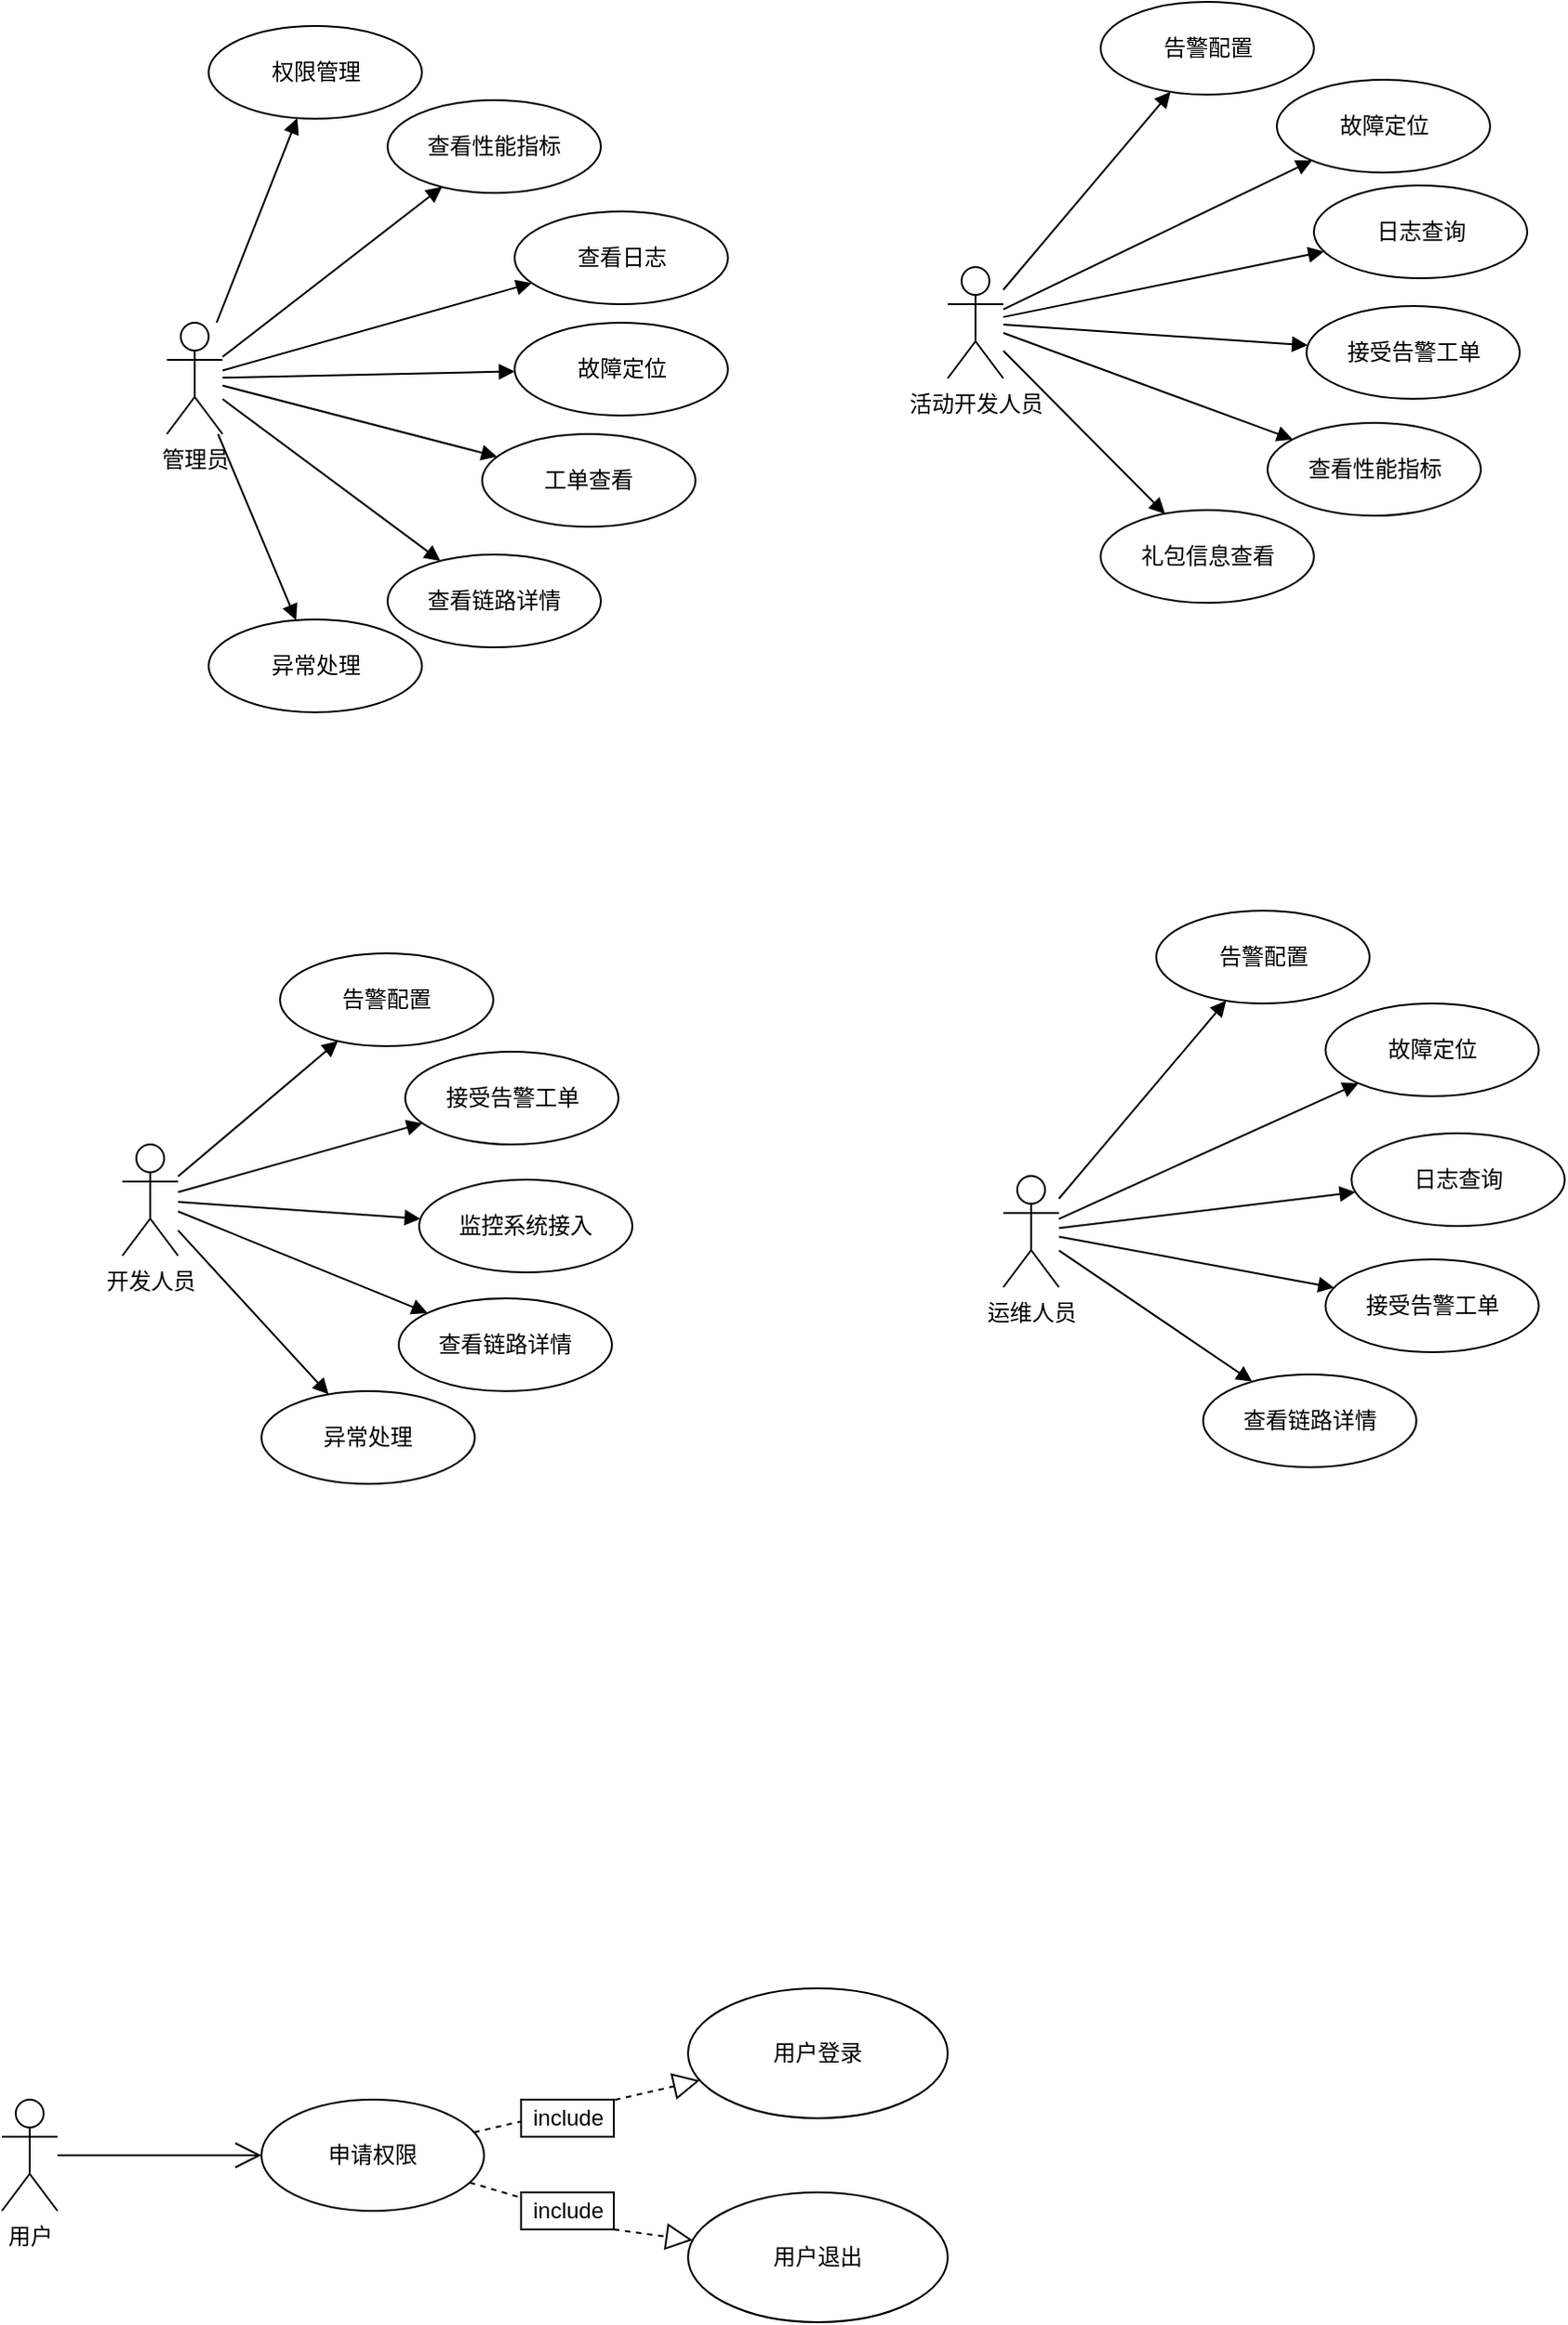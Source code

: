 <mxfile version="20.0.4" type="github">
  <diagram id="accJ7N_L74ea_RSTQcrK" name="Page-1">
    <mxGraphModel dx="1422" dy="794" grid="0" gridSize="10" guides="1" tooltips="1" connect="1" arrows="1" fold="1" page="1" pageScale="1" pageWidth="827" pageHeight="1169" math="0" shadow="0">
      <root>
        <mxCell id="0" />
        <mxCell id="1" parent="0" />
        <mxCell id="HElb8EKQKASEjrZ3UNd6-16" value="管理员" style="shape=umlActor;verticalLabelPosition=bottom;verticalAlign=top;html=1;" parent="1" vertex="1">
          <mxGeometry x="125" y="305" width="30" height="60" as="geometry" />
        </mxCell>
        <mxCell id="HElb8EKQKASEjrZ3UNd6-27" value="&lt;div&gt;查看性能指标&lt;/div&gt;" style="ellipse;whiteSpace=wrap;html=1;" parent="1" vertex="1">
          <mxGeometry x="244" y="185" width="115" height="50" as="geometry" />
        </mxCell>
        <mxCell id="HElb8EKQKASEjrZ3UNd6-45" value="" style="html=1;verticalAlign=bottom;endArrow=block;rounded=0;" parent="1" source="HElb8EKQKASEjrZ3UNd6-16" target="HElb8EKQKASEjrZ3UNd6-27" edge="1">
          <mxGeometry width="80" relative="1" as="geometry">
            <mxPoint x="75" y="575" as="sourcePoint" />
            <mxPoint x="155" y="575" as="targetPoint" />
          </mxGeometry>
        </mxCell>
        <mxCell id="HElb8EKQKASEjrZ3UNd6-46" value="" style="html=1;verticalAlign=bottom;endArrow=block;rounded=0;" parent="1" source="HElb8EKQKASEjrZ3UNd6-16" target="HElb8EKQKASEjrZ3UNd6-51" edge="1">
          <mxGeometry width="80" relative="1" as="geometry">
            <mxPoint x="75" y="575" as="sourcePoint" />
            <mxPoint x="155" y="575" as="targetPoint" />
          </mxGeometry>
        </mxCell>
        <mxCell id="HElb8EKQKASEjrZ3UNd6-47" value="" style="html=1;verticalAlign=bottom;endArrow=block;rounded=0;" parent="1" source="HElb8EKQKASEjrZ3UNd6-16" target="HElb8EKQKASEjrZ3UNd6-56" edge="1">
          <mxGeometry width="80" relative="1" as="geometry">
            <mxPoint x="75" y="575" as="sourcePoint" />
            <mxPoint x="155" y="575" as="targetPoint" />
          </mxGeometry>
        </mxCell>
        <mxCell id="HElb8EKQKASEjrZ3UNd6-48" value="" style="html=1;verticalAlign=bottom;endArrow=block;rounded=0;" parent="1" source="HElb8EKQKASEjrZ3UNd6-16" target="HElb8EKQKASEjrZ3UNd6-58" edge="1">
          <mxGeometry width="80" relative="1" as="geometry">
            <mxPoint x="75" y="575" as="sourcePoint" />
            <mxPoint x="155" y="575" as="targetPoint" />
          </mxGeometry>
        </mxCell>
        <mxCell id="HElb8EKQKASEjrZ3UNd6-49" value="" style="html=1;verticalAlign=bottom;endArrow=block;rounded=0;" parent="1" source="HElb8EKQKASEjrZ3UNd6-16" target="HElb8EKQKASEjrZ3UNd6-54" edge="1">
          <mxGeometry width="80" relative="1" as="geometry">
            <mxPoint x="75" y="575" as="sourcePoint" />
            <mxPoint x="155" y="575" as="targetPoint" />
          </mxGeometry>
        </mxCell>
        <mxCell id="HElb8EKQKASEjrZ3UNd6-50" style="edgeStyle=orthogonalEdgeStyle;rounded=0;orthogonalLoop=1;jettySize=auto;html=1;exitX=0.5;exitY=1;exitDx=0;exitDy=0;" parent="1" edge="1">
          <mxGeometry relative="1" as="geometry">
            <mxPoint x="637.5" y="380" as="sourcePoint" />
            <mxPoint x="637.5" y="380" as="targetPoint" />
          </mxGeometry>
        </mxCell>
        <mxCell id="HElb8EKQKASEjrZ3UNd6-51" value="异常处理" style="ellipse;whiteSpace=wrap;html=1;" parent="1" vertex="1">
          <mxGeometry x="147.5" y="465" width="115" height="50" as="geometry" />
        </mxCell>
        <mxCell id="HElb8EKQKASEjrZ3UNd6-54" value="故障定位" style="ellipse;whiteSpace=wrap;html=1;" parent="1" vertex="1">
          <mxGeometry x="312.5" y="305" width="115" height="50" as="geometry" />
        </mxCell>
        <mxCell id="HElb8EKQKASEjrZ3UNd6-56" value="工单查看" style="ellipse;whiteSpace=wrap;html=1;" parent="1" vertex="1">
          <mxGeometry x="295" y="365" width="115" height="50" as="geometry" />
        </mxCell>
        <mxCell id="HElb8EKQKASEjrZ3UNd6-58" value="查看链路详情" style="ellipse;whiteSpace=wrap;html=1;" parent="1" vertex="1">
          <mxGeometry x="244" y="430" width="115" height="50" as="geometry" />
        </mxCell>
        <mxCell id="HElb8EKQKASEjrZ3UNd6-62" value="开发人员" style="shape=umlActor;verticalLabelPosition=bottom;verticalAlign=top;html=1;" parent="1" vertex="1">
          <mxGeometry x="101" y="748" width="30" height="60" as="geometry" />
        </mxCell>
        <mxCell id="HElb8EKQKASEjrZ3UNd6-65" value="" style="html=1;verticalAlign=bottom;endArrow=block;rounded=0;" parent="1" source="HElb8EKQKASEjrZ3UNd6-62" target="HElb8EKQKASEjrZ3UNd6-69" edge="1">
          <mxGeometry width="80" relative="1" as="geometry">
            <mxPoint x="51" y="1018" as="sourcePoint" />
            <mxPoint x="131" y="1018" as="targetPoint" />
          </mxGeometry>
        </mxCell>
        <mxCell id="HElb8EKQKASEjrZ3UNd6-66" value="" style="html=1;verticalAlign=bottom;endArrow=block;rounded=0;" parent="1" source="HElb8EKQKASEjrZ3UNd6-62" target="HElb8EKQKASEjrZ3UNd6-71" edge="1">
          <mxGeometry width="80" relative="1" as="geometry">
            <mxPoint x="51" y="1018" as="sourcePoint" />
            <mxPoint x="131" y="1018" as="targetPoint" />
          </mxGeometry>
        </mxCell>
        <mxCell id="HElb8EKQKASEjrZ3UNd6-68" value="" style="html=1;verticalAlign=bottom;endArrow=block;rounded=0;" parent="1" source="HElb8EKQKASEjrZ3UNd6-62" target="HElb8EKQKASEjrZ3UNd6-70" edge="1">
          <mxGeometry width="80" relative="1" as="geometry">
            <mxPoint x="51" y="1018" as="sourcePoint" />
            <mxPoint x="131" y="1018" as="targetPoint" />
          </mxGeometry>
        </mxCell>
        <mxCell id="HElb8EKQKASEjrZ3UNd6-69" value="告警配置" style="ellipse;whiteSpace=wrap;html=1;" parent="1" vertex="1">
          <mxGeometry x="186" y="645" width="115" height="50" as="geometry" />
        </mxCell>
        <mxCell id="HElb8EKQKASEjrZ3UNd6-70" value="接受告警工单" style="ellipse;whiteSpace=wrap;html=1;" parent="1" vertex="1">
          <mxGeometry x="253.5" y="698" width="115" height="50" as="geometry" />
        </mxCell>
        <mxCell id="HElb8EKQKASEjrZ3UNd6-71" value="监控系统接入" style="ellipse;whiteSpace=wrap;html=1;" parent="1" vertex="1">
          <mxGeometry x="261" y="767" width="115" height="50" as="geometry" />
        </mxCell>
        <mxCell id="HElb8EKQKASEjrZ3UNd6-73" value="活动开发人员" style="shape=umlActor;verticalLabelPosition=bottom;verticalAlign=top;html=1;" parent="1" vertex="1">
          <mxGeometry x="546" y="275" width="30" height="60" as="geometry" />
        </mxCell>
        <mxCell id="HElb8EKQKASEjrZ3UNd6-74" value="&lt;div&gt;故障定位&lt;/div&gt;" style="ellipse;whiteSpace=wrap;html=1;" parent="1" vertex="1">
          <mxGeometry x="723.5" y="174" width="115" height="50" as="geometry" />
        </mxCell>
        <mxCell id="HElb8EKQKASEjrZ3UNd6-75" value="" style="html=1;verticalAlign=bottom;endArrow=block;rounded=0;" parent="1" source="HElb8EKQKASEjrZ3UNd6-73" target="HElb8EKQKASEjrZ3UNd6-74" edge="1">
          <mxGeometry width="80" relative="1" as="geometry">
            <mxPoint x="496" y="545" as="sourcePoint" />
            <mxPoint x="576" y="545" as="targetPoint" />
          </mxGeometry>
        </mxCell>
        <mxCell id="HElb8EKQKASEjrZ3UNd6-76" value="" style="html=1;verticalAlign=bottom;endArrow=block;rounded=0;" parent="1" source="HElb8EKQKASEjrZ3UNd6-73" target="HElb8EKQKASEjrZ3UNd6-80" edge="1">
          <mxGeometry width="80" relative="1" as="geometry">
            <mxPoint x="496" y="545" as="sourcePoint" />
            <mxPoint x="576" y="545" as="targetPoint" />
          </mxGeometry>
        </mxCell>
        <mxCell id="HElb8EKQKASEjrZ3UNd6-77" value="" style="html=1;verticalAlign=bottom;endArrow=block;rounded=0;" parent="1" source="HElb8EKQKASEjrZ3UNd6-73" target="HElb8EKQKASEjrZ3UNd6-82" edge="1">
          <mxGeometry width="80" relative="1" as="geometry">
            <mxPoint x="496" y="545" as="sourcePoint" />
            <mxPoint x="576" y="545" as="targetPoint" />
          </mxGeometry>
        </mxCell>
        <mxCell id="HElb8EKQKASEjrZ3UNd6-78" value="" style="html=1;verticalAlign=bottom;endArrow=block;rounded=0;" parent="1" source="HElb8EKQKASEjrZ3UNd6-73" target="HElb8EKQKASEjrZ3UNd6-83" edge="1">
          <mxGeometry width="80" relative="1" as="geometry">
            <mxPoint x="496" y="545" as="sourcePoint" />
            <mxPoint x="576" y="545" as="targetPoint" />
          </mxGeometry>
        </mxCell>
        <mxCell id="HElb8EKQKASEjrZ3UNd6-79" value="" style="html=1;verticalAlign=bottom;endArrow=block;rounded=0;" parent="1" source="HElb8EKQKASEjrZ3UNd6-73" target="HElb8EKQKASEjrZ3UNd6-81" edge="1">
          <mxGeometry width="80" relative="1" as="geometry">
            <mxPoint x="496" y="545" as="sourcePoint" />
            <mxPoint x="576" y="545" as="targetPoint" />
          </mxGeometry>
        </mxCell>
        <mxCell id="HElb8EKQKASEjrZ3UNd6-80" value="日志查询" style="ellipse;whiteSpace=wrap;html=1;" parent="1" vertex="1">
          <mxGeometry x="743.5" y="231" width="115" height="50" as="geometry" />
        </mxCell>
        <mxCell id="HElb8EKQKASEjrZ3UNd6-81" value="接受告警工单" style="ellipse;whiteSpace=wrap;html=1;" parent="1" vertex="1">
          <mxGeometry x="739.5" y="296" width="115" height="50" as="geometry" />
        </mxCell>
        <mxCell id="HElb8EKQKASEjrZ3UNd6-82" value="查看性能指标" style="ellipse;whiteSpace=wrap;html=1;" parent="1" vertex="1">
          <mxGeometry x="718.5" y="359" width="115" height="50" as="geometry" />
        </mxCell>
        <mxCell id="HElb8EKQKASEjrZ3UNd6-83" value="礼包信息查看" style="ellipse;whiteSpace=wrap;html=1;" parent="1" vertex="1">
          <mxGeometry x="628.5" y="406" width="115" height="50" as="geometry" />
        </mxCell>
        <mxCell id="iaF9YsFqPgOwi9NGmU-E-2" value="&lt;div&gt;权限管理&lt;/div&gt;" style="ellipse;whiteSpace=wrap;html=1;" vertex="1" parent="1">
          <mxGeometry x="147.5" y="145" width="115" height="50" as="geometry" />
        </mxCell>
        <mxCell id="iaF9YsFqPgOwi9NGmU-E-3" value="查看日志" style="ellipse;whiteSpace=wrap;html=1;" vertex="1" parent="1">
          <mxGeometry x="312.5" y="245" width="115" height="50" as="geometry" />
        </mxCell>
        <mxCell id="iaF9YsFqPgOwi9NGmU-E-4" value="" style="html=1;verticalAlign=bottom;endArrow=block;rounded=0;" edge="1" parent="1" source="HElb8EKQKASEjrZ3UNd6-16" target="iaF9YsFqPgOwi9NGmU-E-3">
          <mxGeometry width="80" relative="1" as="geometry">
            <mxPoint x="75" y="575" as="sourcePoint" />
            <mxPoint x="155" y="575" as="targetPoint" />
          </mxGeometry>
        </mxCell>
        <mxCell id="iaF9YsFqPgOwi9NGmU-E-5" value="" style="html=1;verticalAlign=bottom;endArrow=block;rounded=0;" edge="1" parent="1" source="HElb8EKQKASEjrZ3UNd6-16" target="iaF9YsFqPgOwi9NGmU-E-2">
          <mxGeometry width="80" relative="1" as="geometry">
            <mxPoint x="75" y="575" as="sourcePoint" />
            <mxPoint x="155" y="575" as="targetPoint" />
          </mxGeometry>
        </mxCell>
        <mxCell id="iaF9YsFqPgOwi9NGmU-E-6" value="查看链路详情" style="ellipse;whiteSpace=wrap;html=1;" vertex="1" parent="1">
          <mxGeometry x="250" y="831" width="115" height="50" as="geometry" />
        </mxCell>
        <mxCell id="iaF9YsFqPgOwi9NGmU-E-7" value="异常处理" style="ellipse;whiteSpace=wrap;html=1;" vertex="1" parent="1">
          <mxGeometry x="176" y="881" width="115" height="50" as="geometry" />
        </mxCell>
        <mxCell id="iaF9YsFqPgOwi9NGmU-E-8" value="" style="html=1;verticalAlign=bottom;endArrow=block;rounded=0;" edge="1" parent="1" source="HElb8EKQKASEjrZ3UNd6-62" target="iaF9YsFqPgOwi9NGmU-E-6">
          <mxGeometry width="80" relative="1" as="geometry">
            <mxPoint x="51" y="1018" as="sourcePoint" />
            <mxPoint x="131" y="1018" as="targetPoint" />
          </mxGeometry>
        </mxCell>
        <mxCell id="iaF9YsFqPgOwi9NGmU-E-9" value="" style="html=1;verticalAlign=bottom;endArrow=block;rounded=0;" edge="1" parent="1" source="HElb8EKQKASEjrZ3UNd6-62" target="iaF9YsFqPgOwi9NGmU-E-7">
          <mxGeometry width="80" relative="1" as="geometry">
            <mxPoint x="51" y="1018" as="sourcePoint" />
            <mxPoint x="131" y="1018" as="targetPoint" />
          </mxGeometry>
        </mxCell>
        <mxCell id="iaF9YsFqPgOwi9NGmU-E-10" value="告警配置" style="ellipse;whiteSpace=wrap;html=1;" vertex="1" parent="1">
          <mxGeometry x="628.5" y="132" width="115" height="50" as="geometry" />
        </mxCell>
        <mxCell id="iaF9YsFqPgOwi9NGmU-E-11" value="" style="html=1;verticalAlign=bottom;endArrow=block;rounded=0;" edge="1" parent="1" source="HElb8EKQKASEjrZ3UNd6-73" target="iaF9YsFqPgOwi9NGmU-E-10">
          <mxGeometry width="80" relative="1" as="geometry">
            <mxPoint x="496" y="545" as="sourcePoint" />
            <mxPoint x="576" y="545" as="targetPoint" />
          </mxGeometry>
        </mxCell>
        <mxCell id="iaF9YsFqPgOwi9NGmU-E-12" value="运维人员" style="shape=umlActor;verticalLabelPosition=bottom;verticalAlign=top;html=1;" vertex="1" parent="1">
          <mxGeometry x="576" y="765" width="30" height="60" as="geometry" />
        </mxCell>
        <mxCell id="iaF9YsFqPgOwi9NGmU-E-13" value="&lt;div&gt;故障定位&lt;/div&gt;" style="ellipse;whiteSpace=wrap;html=1;" vertex="1" parent="1">
          <mxGeometry x="749.75" y="672" width="115" height="50" as="geometry" />
        </mxCell>
        <mxCell id="iaF9YsFqPgOwi9NGmU-E-14" value="" style="html=1;verticalAlign=bottom;endArrow=block;rounded=0;" edge="1" source="iaF9YsFqPgOwi9NGmU-E-12" target="iaF9YsFqPgOwi9NGmU-E-13" parent="1">
          <mxGeometry width="80" relative="1" as="geometry">
            <mxPoint x="526" y="1035" as="sourcePoint" />
            <mxPoint x="606" y="1035" as="targetPoint" />
          </mxGeometry>
        </mxCell>
        <mxCell id="iaF9YsFqPgOwi9NGmU-E-15" value="" style="html=1;verticalAlign=bottom;endArrow=block;rounded=0;" edge="1" source="iaF9YsFqPgOwi9NGmU-E-12" target="iaF9YsFqPgOwi9NGmU-E-19" parent="1">
          <mxGeometry width="80" relative="1" as="geometry">
            <mxPoint x="526" y="1035" as="sourcePoint" />
            <mxPoint x="606" y="1035" as="targetPoint" />
          </mxGeometry>
        </mxCell>
        <mxCell id="iaF9YsFqPgOwi9NGmU-E-16" value="" style="html=1;verticalAlign=bottom;endArrow=block;rounded=0;" edge="1" source="iaF9YsFqPgOwi9NGmU-E-12" target="iaF9YsFqPgOwi9NGmU-E-21" parent="1">
          <mxGeometry width="80" relative="1" as="geometry">
            <mxPoint x="526" y="1035" as="sourcePoint" />
            <mxPoint x="606" y="1035" as="targetPoint" />
          </mxGeometry>
        </mxCell>
        <mxCell id="iaF9YsFqPgOwi9NGmU-E-18" value="" style="html=1;verticalAlign=bottom;endArrow=block;rounded=0;" edge="1" source="iaF9YsFqPgOwi9NGmU-E-12" target="iaF9YsFqPgOwi9NGmU-E-20" parent="1">
          <mxGeometry width="80" relative="1" as="geometry">
            <mxPoint x="526" y="1035" as="sourcePoint" />
            <mxPoint x="606" y="1035" as="targetPoint" />
          </mxGeometry>
        </mxCell>
        <mxCell id="iaF9YsFqPgOwi9NGmU-E-19" value="日志查询" style="ellipse;whiteSpace=wrap;html=1;" vertex="1" parent="1">
          <mxGeometry x="763.75" y="742" width="115" height="50" as="geometry" />
        </mxCell>
        <mxCell id="iaF9YsFqPgOwi9NGmU-E-20" value="接受告警工单" style="ellipse;whiteSpace=wrap;html=1;" vertex="1" parent="1">
          <mxGeometry x="749.75" y="810" width="115" height="50" as="geometry" />
        </mxCell>
        <mxCell id="iaF9YsFqPgOwi9NGmU-E-21" value="查看链路详情" style="ellipse;whiteSpace=wrap;html=1;" vertex="1" parent="1">
          <mxGeometry x="683.75" y="872" width="115" height="50" as="geometry" />
        </mxCell>
        <mxCell id="iaF9YsFqPgOwi9NGmU-E-23" value="告警配置" style="ellipse;whiteSpace=wrap;html=1;" vertex="1" parent="1">
          <mxGeometry x="658.5" y="622" width="115" height="50" as="geometry" />
        </mxCell>
        <mxCell id="iaF9YsFqPgOwi9NGmU-E-24" value="" style="html=1;verticalAlign=bottom;endArrow=block;rounded=0;" edge="1" source="iaF9YsFqPgOwi9NGmU-E-12" target="iaF9YsFqPgOwi9NGmU-E-23" parent="1">
          <mxGeometry width="80" relative="1" as="geometry">
            <mxPoint x="526" y="1035" as="sourcePoint" />
            <mxPoint x="606" y="1035" as="targetPoint" />
          </mxGeometry>
        </mxCell>
        <mxCell id="iaF9YsFqPgOwi9NGmU-E-25" value="用户" style="shape=umlActor;verticalLabelPosition=bottom;verticalAlign=top;html=1;" vertex="1" parent="1">
          <mxGeometry x="36" y="1263" width="30" height="60" as="geometry" />
        </mxCell>
        <mxCell id="iaF9YsFqPgOwi9NGmU-E-26" value="" style="endArrow=open;endFill=1;endSize=12;html=1;rounded=0;" edge="1" parent="1" source="iaF9YsFqPgOwi9NGmU-E-25" target="iaF9YsFqPgOwi9NGmU-E-27">
          <mxGeometry width="160" relative="1" as="geometry">
            <mxPoint x="136" y="1323" as="sourcePoint" />
            <mxPoint x="206" y="1293" as="targetPoint" />
          </mxGeometry>
        </mxCell>
        <mxCell id="iaF9YsFqPgOwi9NGmU-E-27" value="申请权限" style="ellipse;whiteSpace=wrap;html=1;" vertex="1" parent="1">
          <mxGeometry x="176" y="1263" width="120" height="60" as="geometry" />
        </mxCell>
        <mxCell id="iaF9YsFqPgOwi9NGmU-E-28" value="" style="endArrow=block;dashed=1;endFill=0;endSize=12;html=1;rounded=0;" edge="1" parent="1" source="iaF9YsFqPgOwi9NGmU-E-27" target="iaF9YsFqPgOwi9NGmU-E-29">
          <mxGeometry width="160" relative="1" as="geometry">
            <mxPoint x="406" y="1293" as="sourcePoint" />
            <mxPoint x="396" y="1203" as="targetPoint" />
          </mxGeometry>
        </mxCell>
        <mxCell id="iaF9YsFqPgOwi9NGmU-E-29" value="用户登录" style="ellipse;whiteSpace=wrap;html=1;" vertex="1" parent="1">
          <mxGeometry x="406" y="1203" width="140" height="70" as="geometry" />
        </mxCell>
        <mxCell id="iaF9YsFqPgOwi9NGmU-E-30" value="用户退出" style="ellipse;whiteSpace=wrap;html=1;" vertex="1" parent="1">
          <mxGeometry x="406" y="1313" width="140" height="70" as="geometry" />
        </mxCell>
        <mxCell id="iaF9YsFqPgOwi9NGmU-E-31" value="" style="endArrow=block;dashed=1;endFill=0;endSize=12;html=1;rounded=0;startArrow=none;" edge="1" parent="1" source="iaF9YsFqPgOwi9NGmU-E-32" target="iaF9YsFqPgOwi9NGmU-E-30">
          <mxGeometry width="160" relative="1" as="geometry">
            <mxPoint x="287.146" y="1277.315" as="sourcePoint" />
            <mxPoint x="386.481" y="1246.422" as="targetPoint" />
            <Array as="points">
              <mxPoint x="366" y="1333" />
            </Array>
          </mxGeometry>
        </mxCell>
        <mxCell id="iaF9YsFqPgOwi9NGmU-E-32" value="include" style="html=1;" vertex="1" parent="1">
          <mxGeometry x="316" y="1313" width="50" height="20" as="geometry" />
        </mxCell>
        <mxCell id="iaF9YsFqPgOwi9NGmU-E-33" value="" style="endArrow=none;dashed=1;endFill=0;endSize=12;html=1;rounded=0;" edge="1" parent="1" source="iaF9YsFqPgOwi9NGmU-E-27" target="iaF9YsFqPgOwi9NGmU-E-32">
          <mxGeometry width="160" relative="1" as="geometry">
            <mxPoint x="287.099" y="1308.723" as="sourcePoint" />
            <mxPoint x="394.809" y="1341.002" as="targetPoint" />
            <Array as="points" />
          </mxGeometry>
        </mxCell>
        <mxCell id="iaF9YsFqPgOwi9NGmU-E-34" value="include" style="html=1;" vertex="1" parent="1">
          <mxGeometry x="316" y="1263" width="50" height="20" as="geometry" />
        </mxCell>
      </root>
    </mxGraphModel>
  </diagram>
</mxfile>
